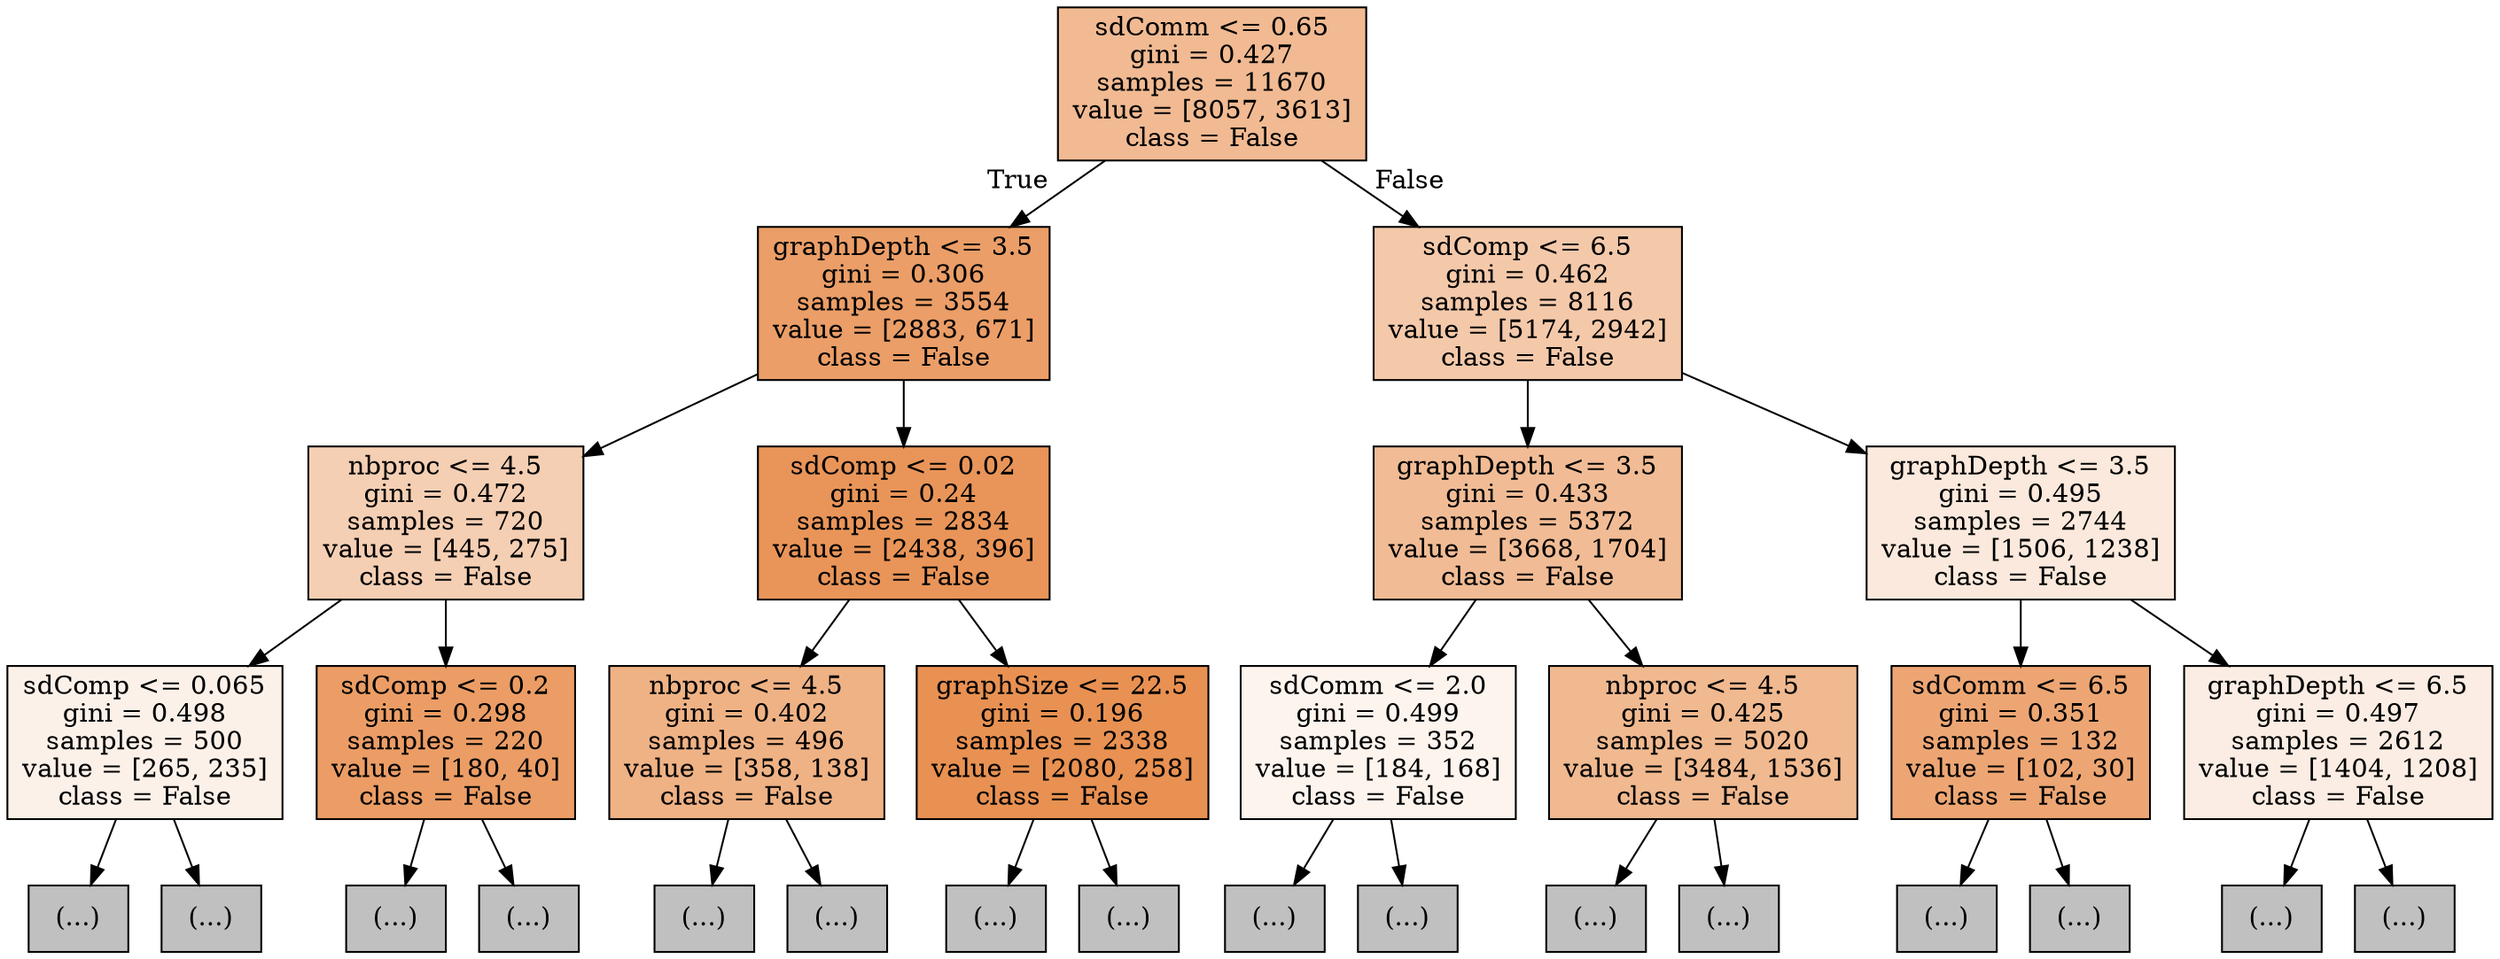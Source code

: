 digraph Tree {
node [shape=box, style="filled", color="black"] ;
0 [label="sdComm <= 0.65\ngini = 0.427\nsamples = 11670\nvalue = [8057, 3613]\nclass = False", fillcolor="#f1ba92"] ;
1 [label="graphDepth <= 3.5\ngini = 0.306\nsamples = 3554\nvalue = [2883, 671]\nclass = False", fillcolor="#eb9e67"] ;
0 -> 1 [labeldistance=2.5, labelangle=45, headlabel="True"] ;
2 [label="nbproc <= 4.5\ngini = 0.472\nsamples = 720\nvalue = [445, 275]\nclass = False", fillcolor="#f5cfb3"] ;
1 -> 2 ;
3 [label="sdComp <= 0.065\ngini = 0.498\nsamples = 500\nvalue = [265, 235]\nclass = False", fillcolor="#fcf1e9"] ;
2 -> 3 ;
4 [label="(...)", fillcolor="#C0C0C0"] ;
3 -> 4 ;
11 [label="(...)", fillcolor="#C0C0C0"] ;
3 -> 11 ;
26 [label="sdComp <= 0.2\ngini = 0.298\nsamples = 220\nvalue = [180, 40]\nclass = False", fillcolor="#eb9d65"] ;
2 -> 26 ;
27 [label="(...)", fillcolor="#C0C0C0"] ;
26 -> 27 ;
36 [label="(...)", fillcolor="#C0C0C0"] ;
26 -> 36 ;
41 [label="sdComp <= 0.02\ngini = 0.24\nsamples = 2834\nvalue = [2438, 396]\nclass = False", fillcolor="#e99559"] ;
1 -> 41 ;
42 [label="nbproc <= 4.5\ngini = 0.402\nsamples = 496\nvalue = [358, 138]\nclass = False", fillcolor="#efb285"] ;
41 -> 42 ;
43 [label="(...)", fillcolor="#C0C0C0"] ;
42 -> 43 ;
60 [label="(...)", fillcolor="#C0C0C0"] ;
42 -> 60 ;
77 [label="graphSize <= 22.5\ngini = 0.196\nsamples = 2338\nvalue = [2080, 258]\nclass = False", fillcolor="#e89152"] ;
41 -> 77 ;
78 [label="(...)", fillcolor="#C0C0C0"] ;
77 -> 78 ;
119 [label="(...)", fillcolor="#C0C0C0"] ;
77 -> 119 ;
160 [label="sdComp <= 6.5\ngini = 0.462\nsamples = 8116\nvalue = [5174, 2942]\nclass = False", fillcolor="#f4c9aa"] ;
0 -> 160 [labeldistance=2.5, labelangle=-45, headlabel="False"] ;
161 [label="graphDepth <= 3.5\ngini = 0.433\nsamples = 5372\nvalue = [3668, 1704]\nclass = False", fillcolor="#f1bc95"] ;
160 -> 161 ;
162 [label="sdComm <= 2.0\ngini = 0.499\nsamples = 352\nvalue = [184, 168]\nclass = False", fillcolor="#fdf4ee"] ;
161 -> 162 ;
163 [label="(...)", fillcolor="#C0C0C0"] ;
162 -> 163 ;
178 [label="(...)", fillcolor="#C0C0C0"] ;
162 -> 178 ;
187 [label="nbproc <= 4.5\ngini = 0.425\nsamples = 5020\nvalue = [3484, 1536]\nclass = False", fillcolor="#f0b990"] ;
161 -> 187 ;
188 [label="(...)", fillcolor="#C0C0C0"] ;
187 -> 188 ;
275 [label="(...)", fillcolor="#C0C0C0"] ;
187 -> 275 ;
364 [label="graphDepth <= 3.5\ngini = 0.495\nsamples = 2744\nvalue = [1506, 1238]\nclass = False", fillcolor="#fae9dc"] ;
160 -> 364 ;
365 [label="sdComm <= 6.5\ngini = 0.351\nsamples = 132\nvalue = [102, 30]\nclass = False", fillcolor="#eda673"] ;
364 -> 365 ;
366 [label="(...)", fillcolor="#C0C0C0"] ;
365 -> 366 ;
371 [label="(...)", fillcolor="#C0C0C0"] ;
365 -> 371 ;
374 [label="graphDepth <= 6.5\ngini = 0.497\nsamples = 2612\nvalue = [1404, 1208]\nclass = False", fillcolor="#fbede3"] ;
364 -> 374 ;
375 [label="(...)", fillcolor="#C0C0C0"] ;
374 -> 375 ;
398 [label="(...)", fillcolor="#C0C0C0"] ;
374 -> 398 ;
}